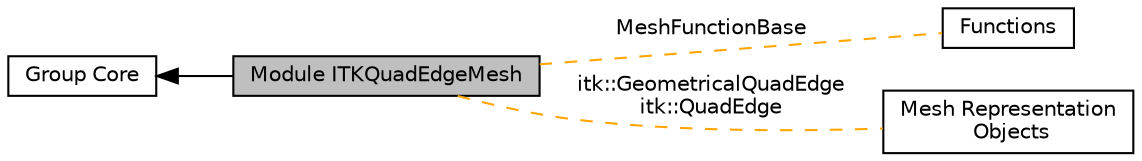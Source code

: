 digraph "Module ITKQuadEdgeMesh"
{
  edge [fontname="Helvetica",fontsize="10",labelfontname="Helvetica",labelfontsize="10"];
  node [fontname="Helvetica",fontsize="10",shape=box];
  rankdir=LR;
  Node4 [label="Functions",height=0.2,width=0.4,color="black", fillcolor="white", style="filled",URL="$group__Functions.html",tooltip=" "];
  Node2 [label="Group Core",height=0.2,width=0.4,color="black", fillcolor="white", style="filled",URL="$group__Group-Core.html",tooltip=" "];
  Node1 [label="Module ITKQuadEdgeMesh",height=0.2,width=0.4,color="black", fillcolor="grey75", style="filled", fontcolor="black",tooltip=" "];
  Node3 [label="Mesh Representation\l Objects",height=0.2,width=0.4,color="black", fillcolor="white", style="filled",URL="$group__MeshObjects.html",tooltip=" "];
  Node2->Node1 [shape=plaintext, dir="back", style="solid"];
  Node1->Node3 [shape=plaintext, label="itk::GeometricalQuadEdge\nitk::QuadEdge", color="orange", dir="none", style="dashed"];
  Node1->Node4 [shape=plaintext, label="MeshFunctionBase", color="orange", dir="none", style="dashed"];
}
